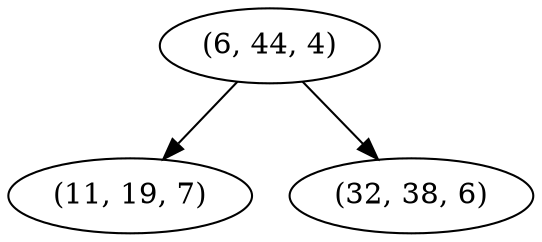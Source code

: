 digraph tree {
    "(6, 44, 4)";
    "(11, 19, 7)";
    "(32, 38, 6)";
    "(6, 44, 4)" -> "(11, 19, 7)";
    "(6, 44, 4)" -> "(32, 38, 6)";
}
